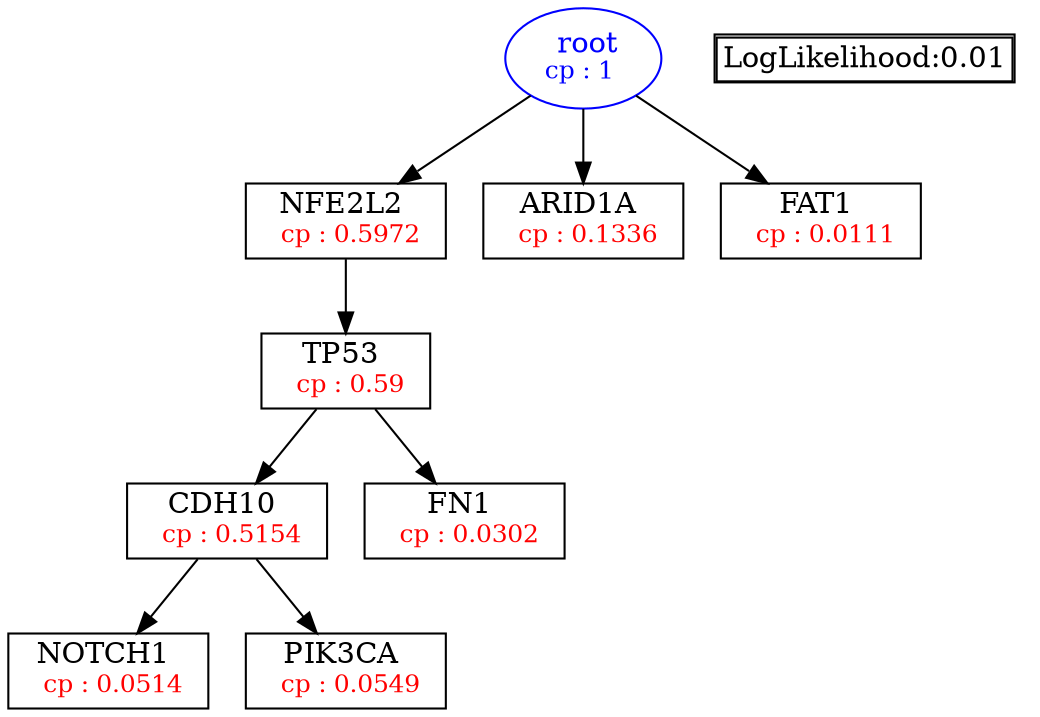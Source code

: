 digraph tree {
    "root" [label=<<font color='Blue'> root</font><br/><font color='Blue' POINT-SIZE='12'>cp : 1 </font>>, shape=oval, color=Blue];
    "S2" [label =<NFE2L2 <br/> <font color='Red' POINT-SIZE='12'> cp : 0.5972 </font>>, shape=box];
    "S1" [label =<TP53 <br/> <font color='Red' POINT-SIZE='12'> cp : 0.59 </font>>, shape=box];
    "S3" [label =<CDH10 <br/> <font color='Red' POINT-SIZE='12'> cp : 0.5154 </font>>, shape=box];
    "S5" [label =<NOTCH1 <br/> <font color='Red' POINT-SIZE='12'> cp : 0.0514 </font>>, shape=box];
    "S7" [label =<PIK3CA <br/> <font color='Red' POINT-SIZE='12'> cp : 0.0549 </font>>, shape=box];
    "S6" [label =<FN1 <br/> <font color='Red' POINT-SIZE='12'> cp : 0.0302 </font>>, shape=box];
    "S4" [label =<ARID1A <br/> <font color='Red' POINT-SIZE='12'> cp : 0.1336 </font>>, shape=box];
    "S8" [label =<FAT1 <br/> <font color='Red' POINT-SIZE='12'> cp : 0.0111 </font>>, shape=box];
    "root" -> "S2";
    "root" -> "S4";
    "root" -> "S8";
    "S2" -> "S1";
    "S1" -> "S3";
    "S1" -> "S6";
    "S3" -> "S5";
    "S3" -> "S7";

    node[shape=plaintext]
    fontsize="10"
    struct1 [label=
    <<TABLE BORDER="1" CELLBORDER="1" CELLSPACING="0" >
    <TR><TD ALIGN="LEFT">LogLikelihood:0.01</TD></TR>
    </TABLE>>];

}
